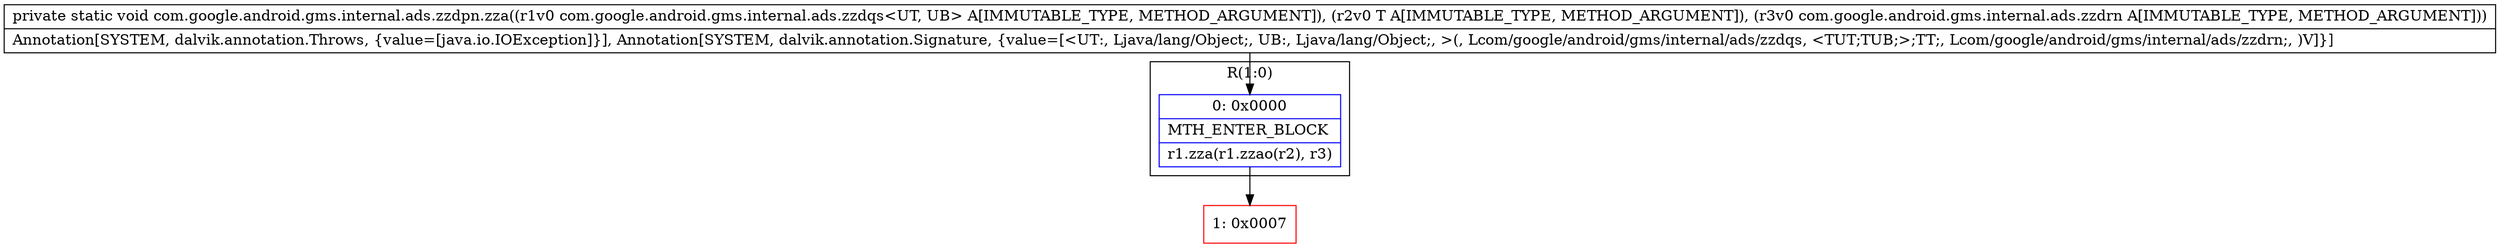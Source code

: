 digraph "CFG forcom.google.android.gms.internal.ads.zzdpn.zza(Lcom\/google\/android\/gms\/internal\/ads\/zzdqs;Ljava\/lang\/Object;Lcom\/google\/android\/gms\/internal\/ads\/zzdrn;)V" {
subgraph cluster_Region_1753551581 {
label = "R(1:0)";
node [shape=record,color=blue];
Node_0 [shape=record,label="{0\:\ 0x0000|MTH_ENTER_BLOCK\l|r1.zza(r1.zzao(r2), r3)\l}"];
}
Node_1 [shape=record,color=red,label="{1\:\ 0x0007}"];
MethodNode[shape=record,label="{private static void com.google.android.gms.internal.ads.zzdpn.zza((r1v0 com.google.android.gms.internal.ads.zzdqs\<UT, UB\> A[IMMUTABLE_TYPE, METHOD_ARGUMENT]), (r2v0 T A[IMMUTABLE_TYPE, METHOD_ARGUMENT]), (r3v0 com.google.android.gms.internal.ads.zzdrn A[IMMUTABLE_TYPE, METHOD_ARGUMENT]))  | Annotation[SYSTEM, dalvik.annotation.Throws, \{value=[java.io.IOException]\}], Annotation[SYSTEM, dalvik.annotation.Signature, \{value=[\<UT:, Ljava\/lang\/Object;, UB:, Ljava\/lang\/Object;, \>(, Lcom\/google\/android\/gms\/internal\/ads\/zzdqs, \<TUT;TUB;\>;TT;, Lcom\/google\/android\/gms\/internal\/ads\/zzdrn;, )V]\}]\l}"];
MethodNode -> Node_0;
Node_0 -> Node_1;
}

